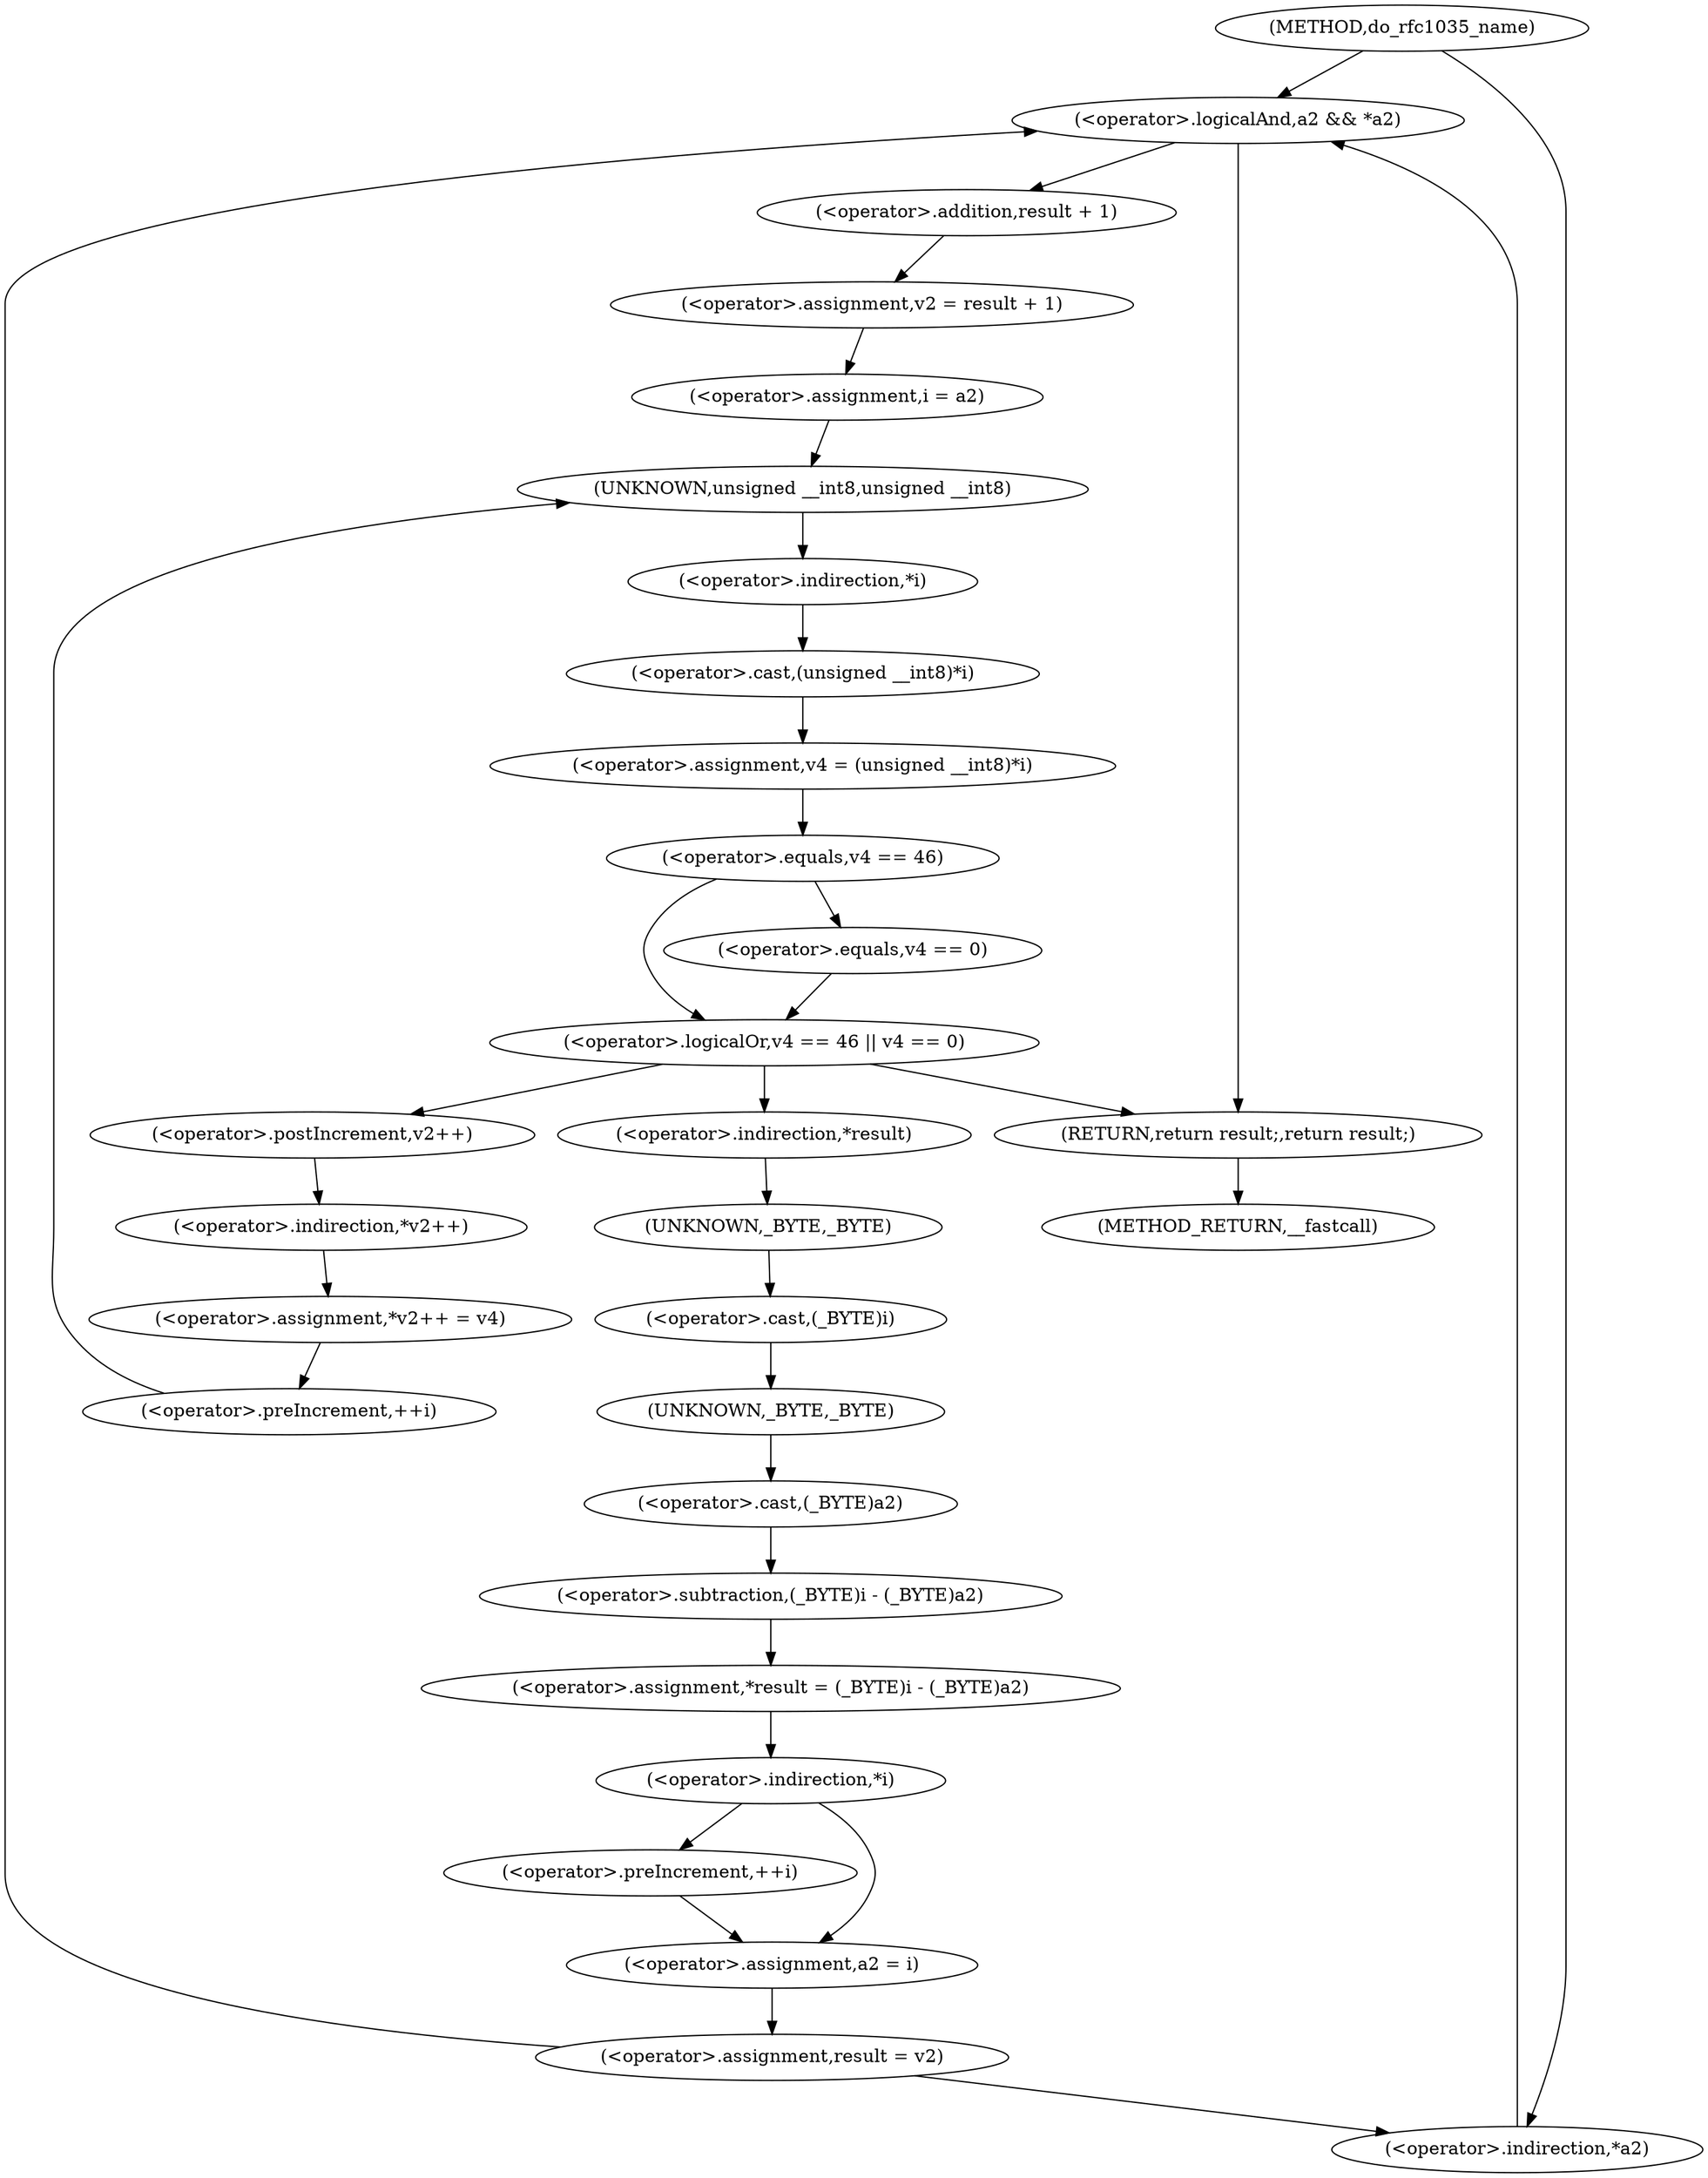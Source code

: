 digraph do_rfc1035_name {  
"1000112" [label = "(<operator>.logicalAnd,a2 && *a2)" ]
"1000114" [label = "(<operator>.indirection,*a2)" ]
"1000117" [label = "(<operator>.assignment,v2 = result + 1)" ]
"1000119" [label = "(<operator>.addition,result + 1)" ]
"1000123" [label = "(<operator>.assignment,i = a2)" ]
"1000126" [label = "(<operator>.preIncrement,++i)" ]
"1000129" [label = "(<operator>.assignment,v4 = (unsigned __int8)*i)" ]
"1000131" [label = "(<operator>.cast,(unsigned __int8)*i)" ]
"1000132" [label = "(UNKNOWN,unsigned __int8,unsigned __int8)" ]
"1000133" [label = "(<operator>.indirection,*i)" ]
"1000136" [label = "(<operator>.logicalOr,v4 == 46 || v4 == 0)" ]
"1000137" [label = "(<operator>.equals,v4 == 46)" ]
"1000140" [label = "(<operator>.equals,v4 == 0)" ]
"1000144" [label = "(<operator>.assignment,*v2++ = v4)" ]
"1000145" [label = "(<operator>.indirection,*v2++)" ]
"1000146" [label = "(<operator>.postIncrement,v2++)" ]
"1000149" [label = "(<operator>.assignment,*result = (_BYTE)i - (_BYTE)a2)" ]
"1000150" [label = "(<operator>.indirection,*result)" ]
"1000152" [label = "(<operator>.subtraction,(_BYTE)i - (_BYTE)a2)" ]
"1000153" [label = "(<operator>.cast,(_BYTE)i)" ]
"1000154" [label = "(UNKNOWN,_BYTE,_BYTE)" ]
"1000156" [label = "(<operator>.cast,(_BYTE)a2)" ]
"1000157" [label = "(UNKNOWN,_BYTE,_BYTE)" ]
"1000160" [label = "(<operator>.indirection,*i)" ]
"1000162" [label = "(<operator>.preIncrement,++i)" ]
"1000164" [label = "(<operator>.assignment,a2 = i)" ]
"1000167" [label = "(<operator>.assignment,result = v2)" ]
"1000170" [label = "(RETURN,return result;,return result;)" ]
"1000104" [label = "(METHOD,do_rfc1035_name)" ]
"1000172" [label = "(METHOD_RETURN,__fastcall)" ]
  "1000112" -> "1000119" 
  "1000112" -> "1000170" 
  "1000114" -> "1000112" 
  "1000117" -> "1000123" 
  "1000119" -> "1000117" 
  "1000123" -> "1000132" 
  "1000126" -> "1000132" 
  "1000129" -> "1000137" 
  "1000131" -> "1000129" 
  "1000132" -> "1000133" 
  "1000133" -> "1000131" 
  "1000136" -> "1000150" 
  "1000136" -> "1000170" 
  "1000136" -> "1000146" 
  "1000137" -> "1000136" 
  "1000137" -> "1000140" 
  "1000140" -> "1000136" 
  "1000144" -> "1000126" 
  "1000145" -> "1000144" 
  "1000146" -> "1000145" 
  "1000149" -> "1000160" 
  "1000150" -> "1000154" 
  "1000152" -> "1000149" 
  "1000153" -> "1000157" 
  "1000154" -> "1000153" 
  "1000156" -> "1000152" 
  "1000157" -> "1000156" 
  "1000160" -> "1000162" 
  "1000160" -> "1000164" 
  "1000162" -> "1000164" 
  "1000164" -> "1000167" 
  "1000167" -> "1000112" 
  "1000167" -> "1000114" 
  "1000170" -> "1000172" 
  "1000104" -> "1000112" 
  "1000104" -> "1000114" 
}
